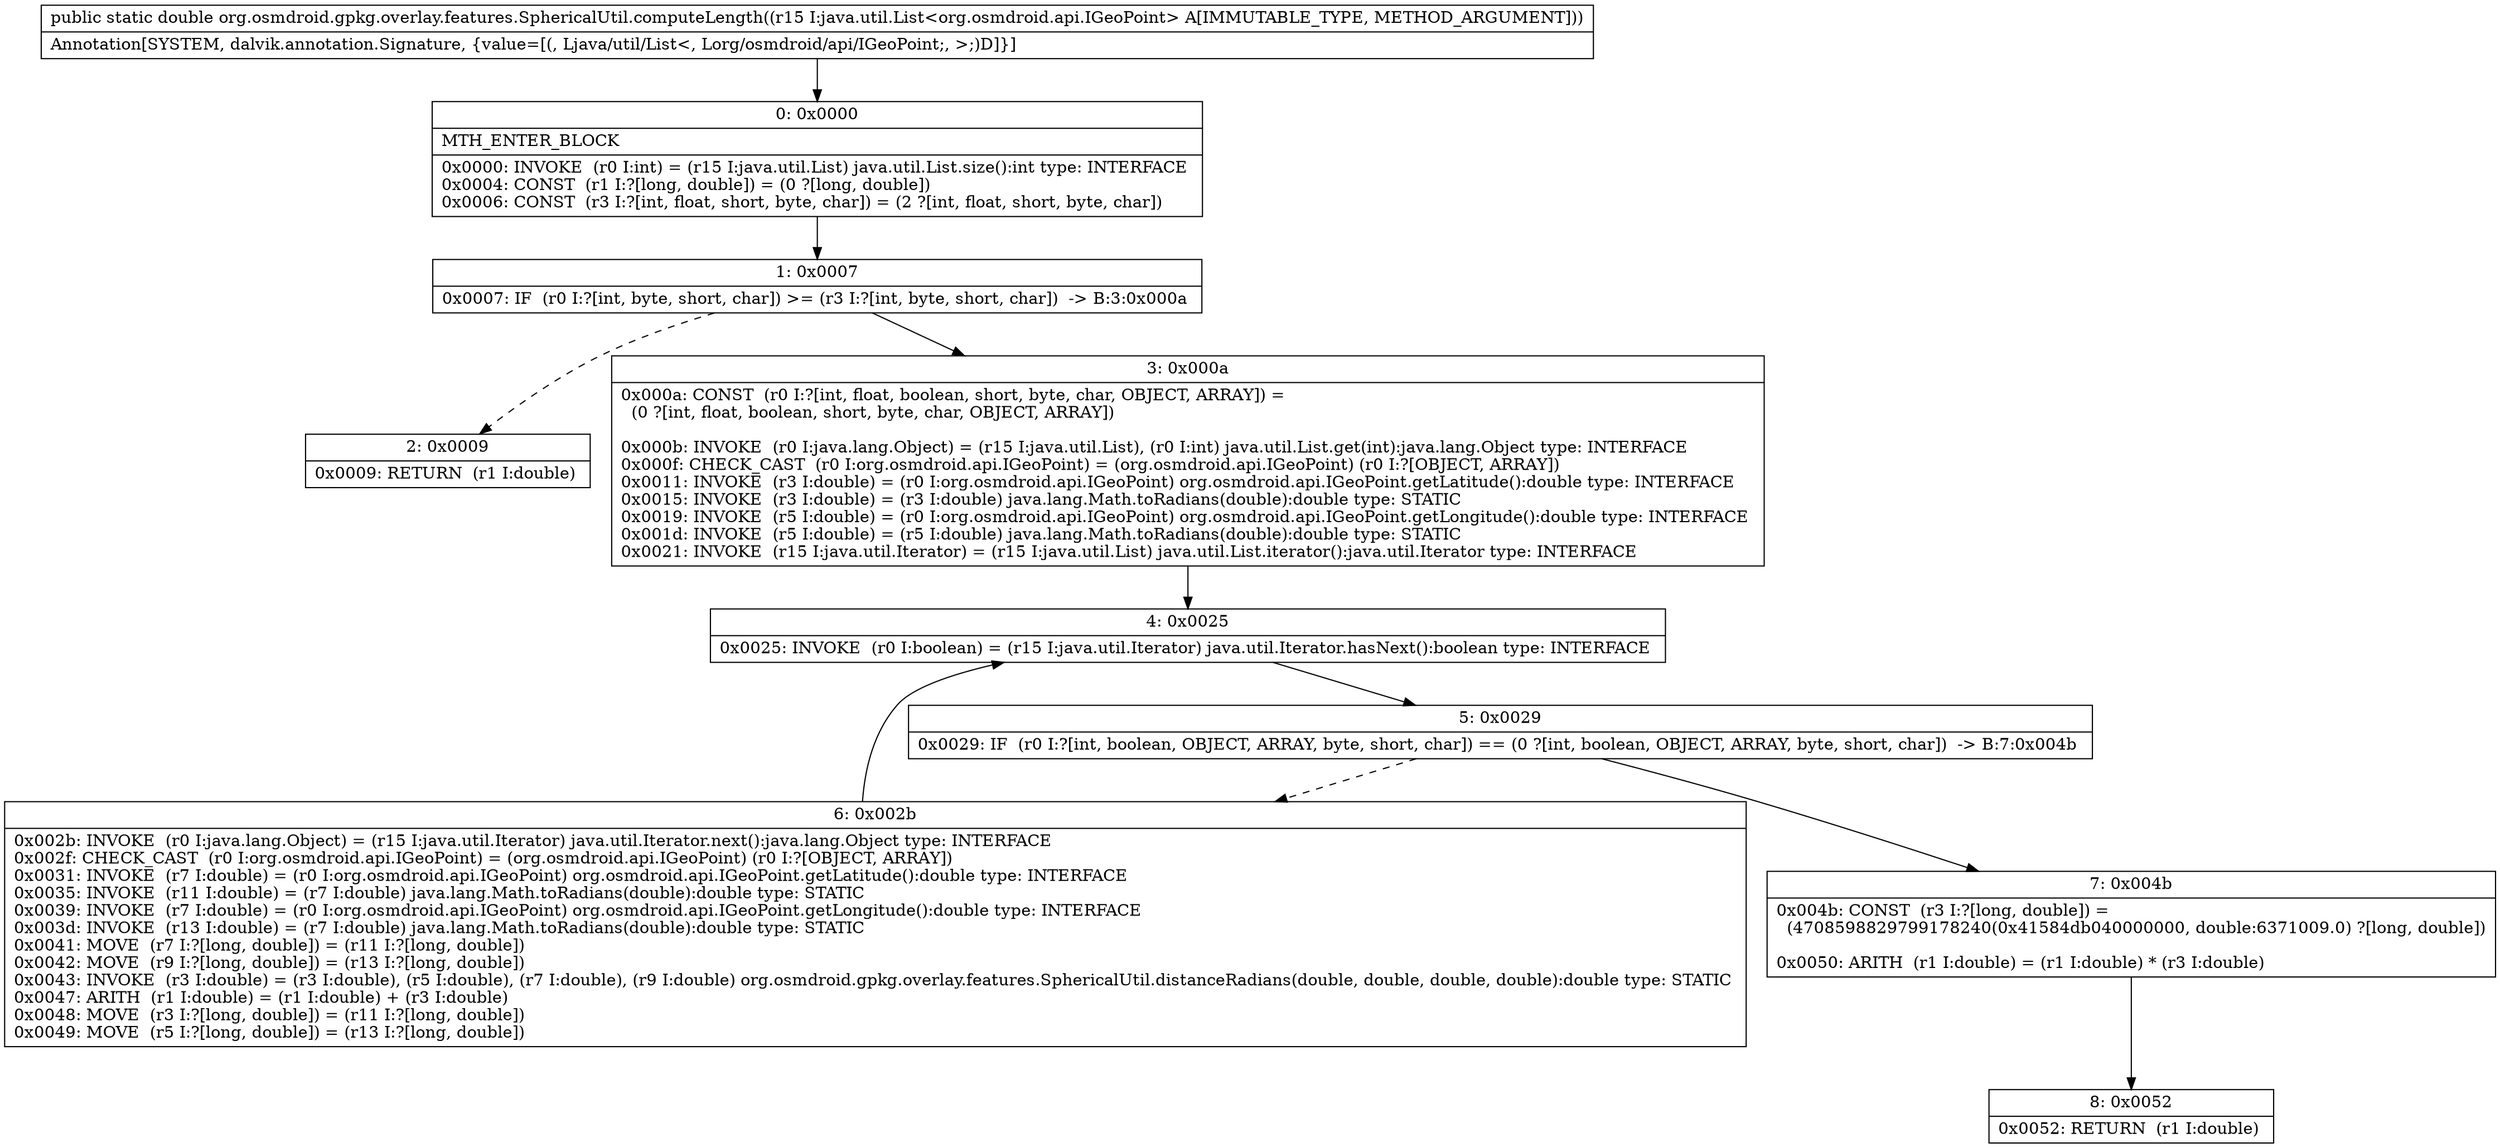 digraph "CFG fororg.osmdroid.gpkg.overlay.features.SphericalUtil.computeLength(Ljava\/util\/List;)D" {
Node_0 [shape=record,label="{0\:\ 0x0000|MTH_ENTER_BLOCK\l|0x0000: INVOKE  (r0 I:int) = (r15 I:java.util.List) java.util.List.size():int type: INTERFACE \l0x0004: CONST  (r1 I:?[long, double]) = (0 ?[long, double]) \l0x0006: CONST  (r3 I:?[int, float, short, byte, char]) = (2 ?[int, float, short, byte, char]) \l}"];
Node_1 [shape=record,label="{1\:\ 0x0007|0x0007: IF  (r0 I:?[int, byte, short, char]) \>= (r3 I:?[int, byte, short, char])  \-\> B:3:0x000a \l}"];
Node_2 [shape=record,label="{2\:\ 0x0009|0x0009: RETURN  (r1 I:double) \l}"];
Node_3 [shape=record,label="{3\:\ 0x000a|0x000a: CONST  (r0 I:?[int, float, boolean, short, byte, char, OBJECT, ARRAY]) = \l  (0 ?[int, float, boolean, short, byte, char, OBJECT, ARRAY])\l \l0x000b: INVOKE  (r0 I:java.lang.Object) = (r15 I:java.util.List), (r0 I:int) java.util.List.get(int):java.lang.Object type: INTERFACE \l0x000f: CHECK_CAST  (r0 I:org.osmdroid.api.IGeoPoint) = (org.osmdroid.api.IGeoPoint) (r0 I:?[OBJECT, ARRAY]) \l0x0011: INVOKE  (r3 I:double) = (r0 I:org.osmdroid.api.IGeoPoint) org.osmdroid.api.IGeoPoint.getLatitude():double type: INTERFACE \l0x0015: INVOKE  (r3 I:double) = (r3 I:double) java.lang.Math.toRadians(double):double type: STATIC \l0x0019: INVOKE  (r5 I:double) = (r0 I:org.osmdroid.api.IGeoPoint) org.osmdroid.api.IGeoPoint.getLongitude():double type: INTERFACE \l0x001d: INVOKE  (r5 I:double) = (r5 I:double) java.lang.Math.toRadians(double):double type: STATIC \l0x0021: INVOKE  (r15 I:java.util.Iterator) = (r15 I:java.util.List) java.util.List.iterator():java.util.Iterator type: INTERFACE \l}"];
Node_4 [shape=record,label="{4\:\ 0x0025|0x0025: INVOKE  (r0 I:boolean) = (r15 I:java.util.Iterator) java.util.Iterator.hasNext():boolean type: INTERFACE \l}"];
Node_5 [shape=record,label="{5\:\ 0x0029|0x0029: IF  (r0 I:?[int, boolean, OBJECT, ARRAY, byte, short, char]) == (0 ?[int, boolean, OBJECT, ARRAY, byte, short, char])  \-\> B:7:0x004b \l}"];
Node_6 [shape=record,label="{6\:\ 0x002b|0x002b: INVOKE  (r0 I:java.lang.Object) = (r15 I:java.util.Iterator) java.util.Iterator.next():java.lang.Object type: INTERFACE \l0x002f: CHECK_CAST  (r0 I:org.osmdroid.api.IGeoPoint) = (org.osmdroid.api.IGeoPoint) (r0 I:?[OBJECT, ARRAY]) \l0x0031: INVOKE  (r7 I:double) = (r0 I:org.osmdroid.api.IGeoPoint) org.osmdroid.api.IGeoPoint.getLatitude():double type: INTERFACE \l0x0035: INVOKE  (r11 I:double) = (r7 I:double) java.lang.Math.toRadians(double):double type: STATIC \l0x0039: INVOKE  (r7 I:double) = (r0 I:org.osmdroid.api.IGeoPoint) org.osmdroid.api.IGeoPoint.getLongitude():double type: INTERFACE \l0x003d: INVOKE  (r13 I:double) = (r7 I:double) java.lang.Math.toRadians(double):double type: STATIC \l0x0041: MOVE  (r7 I:?[long, double]) = (r11 I:?[long, double]) \l0x0042: MOVE  (r9 I:?[long, double]) = (r13 I:?[long, double]) \l0x0043: INVOKE  (r3 I:double) = (r3 I:double), (r5 I:double), (r7 I:double), (r9 I:double) org.osmdroid.gpkg.overlay.features.SphericalUtil.distanceRadians(double, double, double, double):double type: STATIC \l0x0047: ARITH  (r1 I:double) = (r1 I:double) + (r3 I:double) \l0x0048: MOVE  (r3 I:?[long, double]) = (r11 I:?[long, double]) \l0x0049: MOVE  (r5 I:?[long, double]) = (r13 I:?[long, double]) \l}"];
Node_7 [shape=record,label="{7\:\ 0x004b|0x004b: CONST  (r3 I:?[long, double]) = \l  (4708598829799178240(0x41584db040000000, double:6371009.0) ?[long, double])\l \l0x0050: ARITH  (r1 I:double) = (r1 I:double) * (r3 I:double) \l}"];
Node_8 [shape=record,label="{8\:\ 0x0052|0x0052: RETURN  (r1 I:double) \l}"];
MethodNode[shape=record,label="{public static double org.osmdroid.gpkg.overlay.features.SphericalUtil.computeLength((r15 I:java.util.List\<org.osmdroid.api.IGeoPoint\> A[IMMUTABLE_TYPE, METHOD_ARGUMENT]))  | Annotation[SYSTEM, dalvik.annotation.Signature, \{value=[(, Ljava\/util\/List\<, Lorg\/osmdroid\/api\/IGeoPoint;, \>;)D]\}]\l}"];
MethodNode -> Node_0;
Node_0 -> Node_1;
Node_1 -> Node_2[style=dashed];
Node_1 -> Node_3;
Node_3 -> Node_4;
Node_4 -> Node_5;
Node_5 -> Node_6[style=dashed];
Node_5 -> Node_7;
Node_6 -> Node_4;
Node_7 -> Node_8;
}

